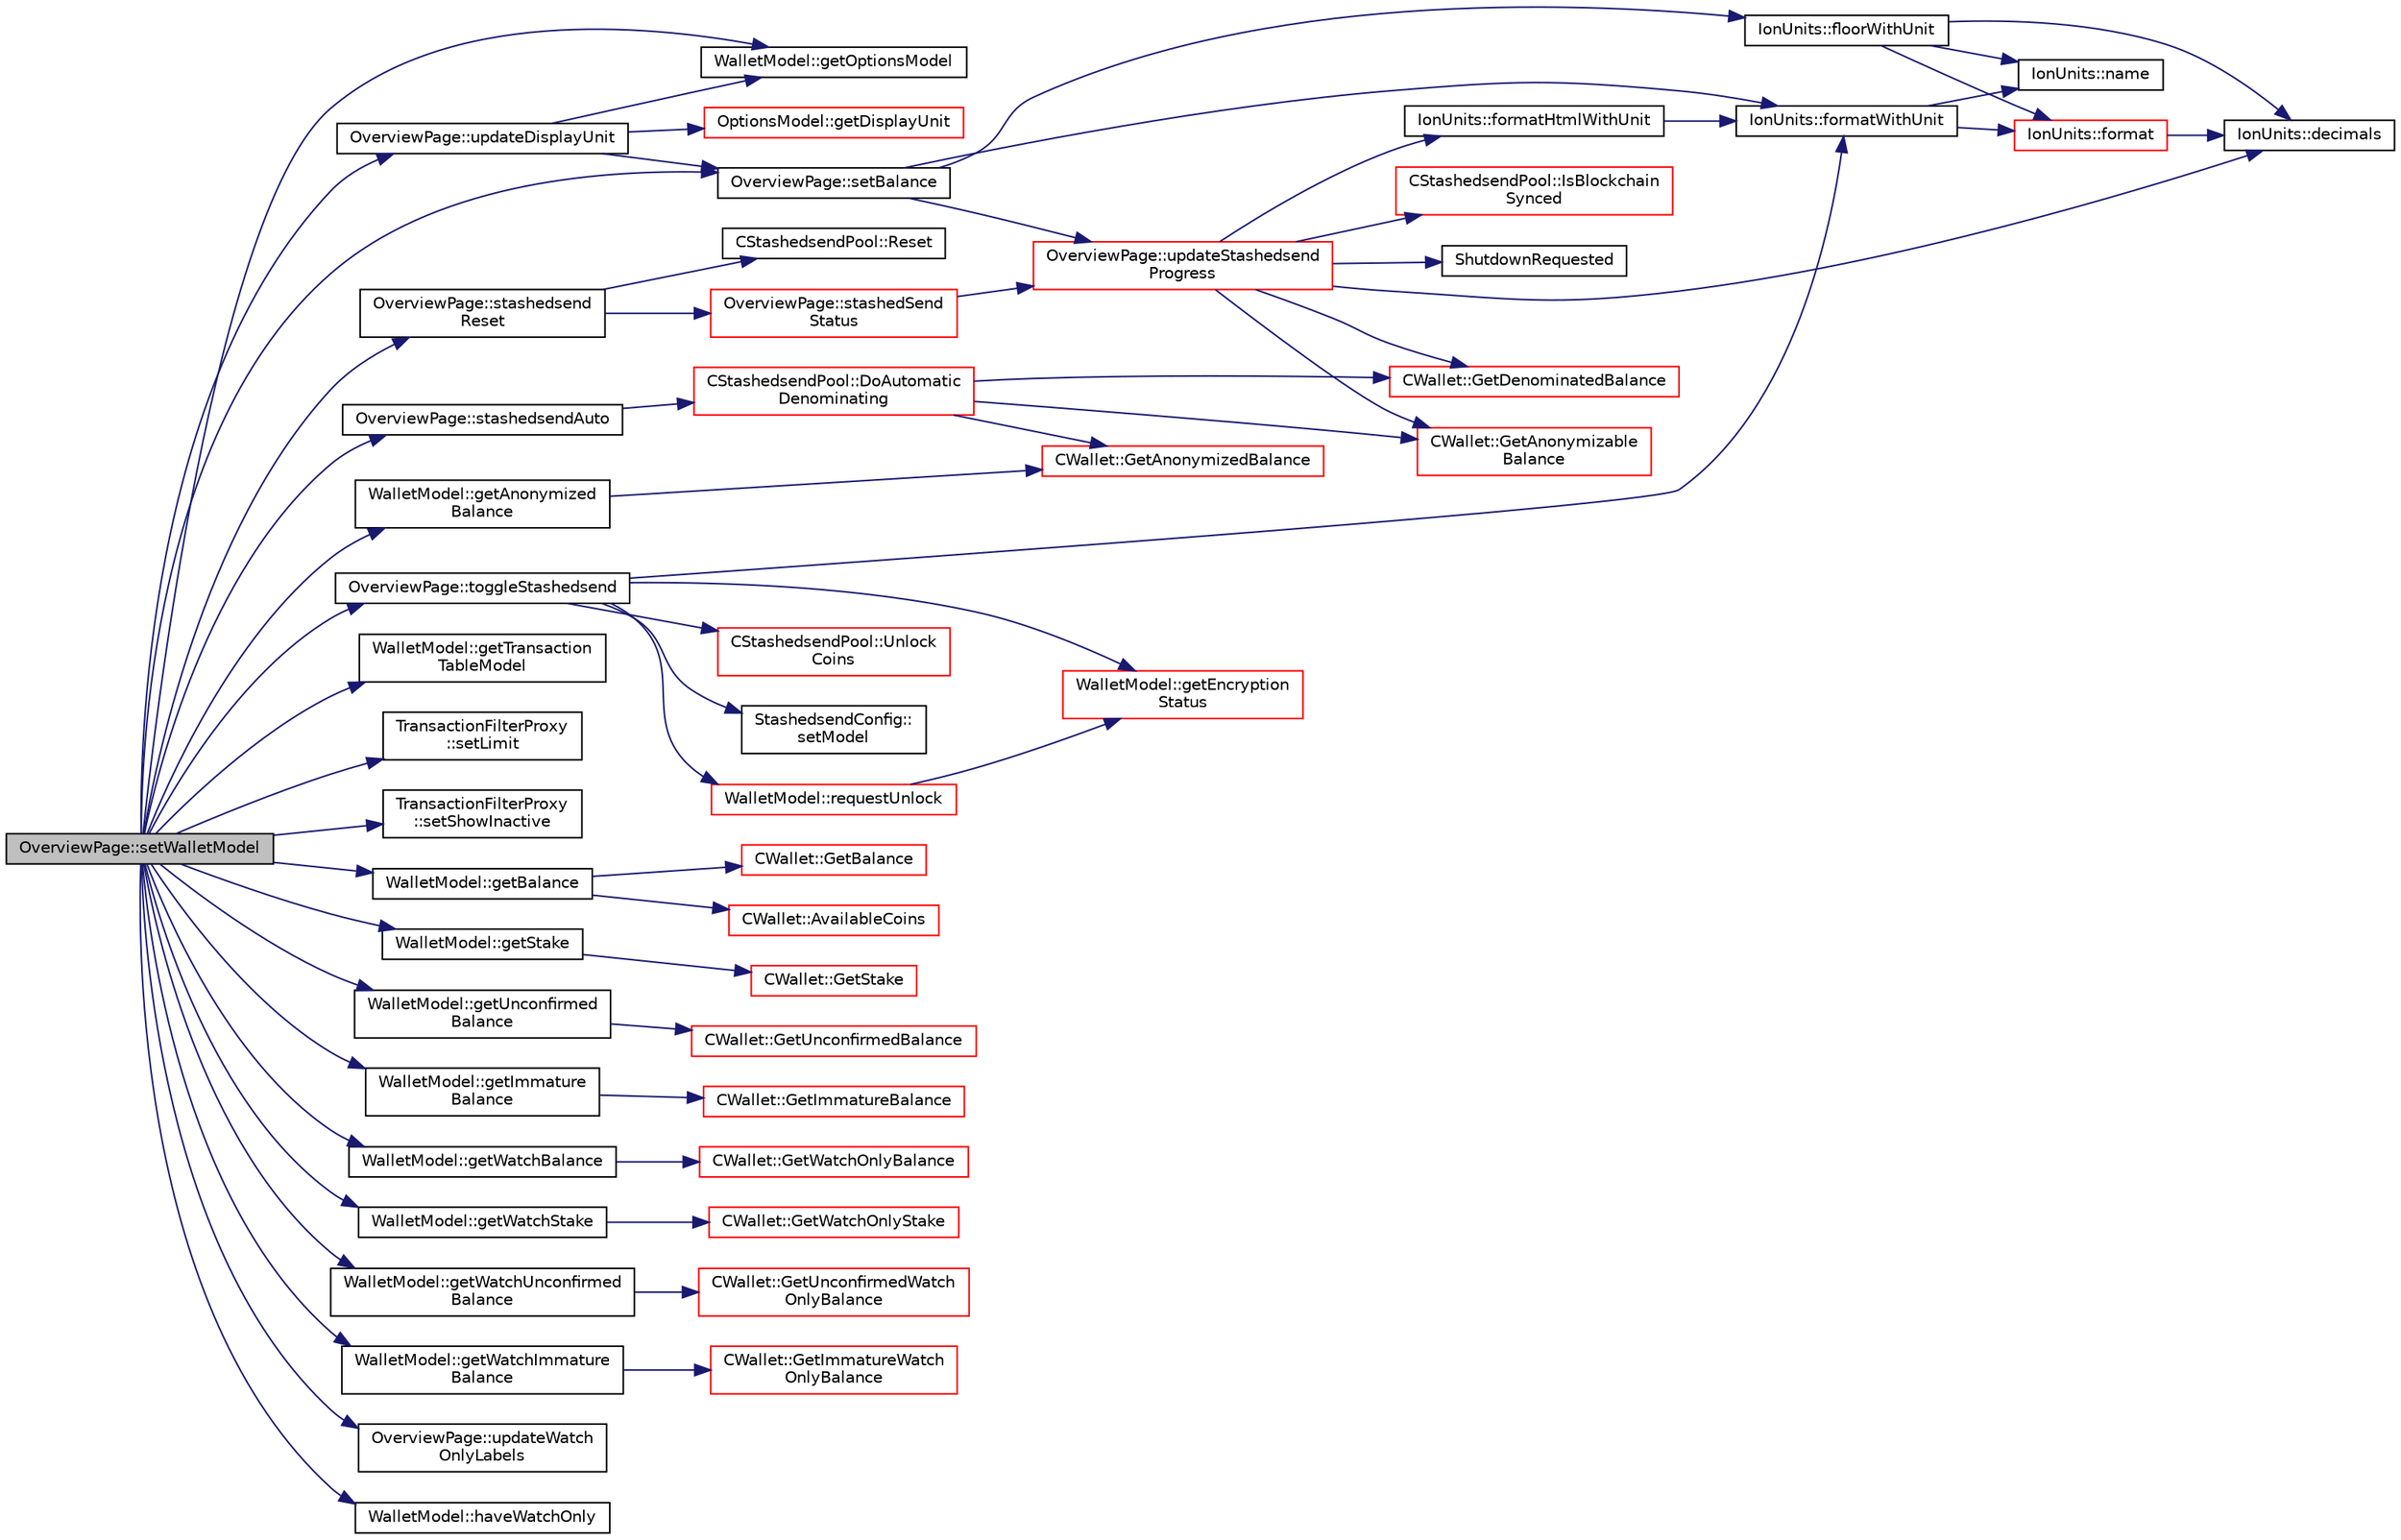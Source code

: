 digraph "OverviewPage::setWalletModel"
{
  edge [fontname="Helvetica",fontsize="10",labelfontname="Helvetica",labelfontsize="10"];
  node [fontname="Helvetica",fontsize="10",shape=record];
  rankdir="LR";
  Node146 [label="OverviewPage::setWalletModel",height=0.2,width=0.4,color="black", fillcolor="grey75", style="filled", fontcolor="black"];
  Node146 -> Node147 [color="midnightblue",fontsize="10",style="solid",fontname="Helvetica"];
  Node147 [label="WalletModel::getOptionsModel",height=0.2,width=0.4,color="black", fillcolor="white", style="filled",URL="$d4/d27/class_wallet_model.html#a96d53e56b3f8f07537ea2523f7a7d300"];
  Node146 -> Node148 [color="midnightblue",fontsize="10",style="solid",fontname="Helvetica"];
  Node148 [label="WalletModel::getTransaction\lTableModel",height=0.2,width=0.4,color="black", fillcolor="white", style="filled",URL="$d4/d27/class_wallet_model.html#afe9f7d149f1e8335033c69dab1dc277d"];
  Node146 -> Node149 [color="midnightblue",fontsize="10",style="solid",fontname="Helvetica"];
  Node149 [label="TransactionFilterProxy\l::setLimit",height=0.2,width=0.4,color="black", fillcolor="white", style="filled",URL="$d2/ddd/class_transaction_filter_proxy.html#a3ec04a38573eb59b8f246f54658d2702",tooltip="Set maximum number of rows returned, -1 if unlimited. "];
  Node146 -> Node150 [color="midnightblue",fontsize="10",style="solid",fontname="Helvetica"];
  Node150 [label="TransactionFilterProxy\l::setShowInactive",height=0.2,width=0.4,color="black", fillcolor="white", style="filled",URL="$d2/ddd/class_transaction_filter_proxy.html#aad1598cc4308eb08d8f617f08f62ece6",tooltip="Set whether to show conflicted transactions. "];
  Node146 -> Node151 [color="midnightblue",fontsize="10",style="solid",fontname="Helvetica"];
  Node151 [label="OverviewPage::setBalance",height=0.2,width=0.4,color="black", fillcolor="white", style="filled",URL="$d1/d91/class_overview_page.html#a070a269ea7c7aacf129e6325fcd8343a"];
  Node151 -> Node152 [color="midnightblue",fontsize="10",style="solid",fontname="Helvetica"];
  Node152 [label="IonUnits::formatWithUnit",height=0.2,width=0.4,color="black", fillcolor="white", style="filled",URL="$d7/dab/class_ion_units.html#a07052cd4b4b8496b73ffe657432a8624",tooltip="Format as string (with unit) "];
  Node152 -> Node153 [color="midnightblue",fontsize="10",style="solid",fontname="Helvetica"];
  Node153 [label="IonUnits::format",height=0.2,width=0.4,color="red", fillcolor="white", style="filled",URL="$d7/dab/class_ion_units.html#a7cf8cdbd0a24c418ae91b511fac5bee4",tooltip="Format as string. "];
  Node153 -> Node156 [color="midnightblue",fontsize="10",style="solid",fontname="Helvetica"];
  Node156 [label="IonUnits::decimals",height=0.2,width=0.4,color="black", fillcolor="white", style="filled",URL="$d7/dab/class_ion_units.html#a5e9c7a5b666b858c171760273c51c9d7",tooltip="Number of decimals left. "];
  Node152 -> Node157 [color="midnightblue",fontsize="10",style="solid",fontname="Helvetica"];
  Node157 [label="IonUnits::name",height=0.2,width=0.4,color="black", fillcolor="white", style="filled",URL="$d7/dab/class_ion_units.html#a5bb4881389b09aeeb0bc235e87e0a42f",tooltip="Short name. "];
  Node151 -> Node158 [color="midnightblue",fontsize="10",style="solid",fontname="Helvetica"];
  Node158 [label="IonUnits::floorWithUnit",height=0.2,width=0.4,color="black", fillcolor="white", style="filled",URL="$d7/dab/class_ion_units.html#a1e7cb2ff33bec9e9e01e96d213a5bbfa",tooltip="Format as string (with unit) but floor value up to \"digits\" settings. "];
  Node158 -> Node153 [color="midnightblue",fontsize="10",style="solid",fontname="Helvetica"];
  Node158 -> Node156 [color="midnightblue",fontsize="10",style="solid",fontname="Helvetica"];
  Node158 -> Node157 [color="midnightblue",fontsize="10",style="solid",fontname="Helvetica"];
  Node151 -> Node159 [color="midnightblue",fontsize="10",style="solid",fontname="Helvetica"];
  Node159 [label="OverviewPage::updateStashedsend\lProgress",height=0.2,width=0.4,color="red", fillcolor="white", style="filled",URL="$d1/d91/class_overview_page.html#acf4dda06d83173e5c701f4953c6a09aa"];
  Node159 -> Node160 [color="midnightblue",fontsize="10",style="solid",fontname="Helvetica"];
  Node160 [label="CStashedsendPool::IsBlockchain\lSynced",height=0.2,width=0.4,color="red", fillcolor="white", style="filled",URL="$dd/d8a/class_c_stashedsend_pool.html#ac16a6c8b1f65273204453d723423acf9",tooltip="from masternode-sync.h "];
  Node159 -> Node162 [color="midnightblue",fontsize="10",style="solid",fontname="Helvetica"];
  Node162 [label="ShutdownRequested",height=0.2,width=0.4,color="black", fillcolor="white", style="filled",URL="$d0/dc9/init_8cpp.html#a6f201ca9fe6b594f1985c12b4482ea5a"];
  Node159 -> Node163 [color="midnightblue",fontsize="10",style="solid",fontname="Helvetica"];
  Node163 [label="IonUnits::formatHtmlWithUnit",height=0.2,width=0.4,color="black", fillcolor="white", style="filled",URL="$d7/dab/class_ion_units.html#a93a4fcdd7d407be3b5ff404c678d7bf3"];
  Node163 -> Node152 [color="midnightblue",fontsize="10",style="solid",fontname="Helvetica"];
  Node159 -> Node156 [color="midnightblue",fontsize="10",style="solid",fontname="Helvetica"];
  Node159 -> Node164 [color="midnightblue",fontsize="10",style="solid",fontname="Helvetica"];
  Node164 [label="CWallet::GetDenominatedBalance",height=0.2,width=0.4,color="red", fillcolor="white", style="filled",URL="$d2/de5/class_c_wallet.html#a3d9f78bd52a2bd03a9e79c1a84e76cd7"];
  Node159 -> Node175 [color="midnightblue",fontsize="10",style="solid",fontname="Helvetica"];
  Node175 [label="CWallet::GetAnonymizable\lBalance",height=0.2,width=0.4,color="red", fillcolor="white", style="filled",URL="$d2/de5/class_c_wallet.html#a173ba5fb0dee2879755682ec21ee57a7"];
  Node146 -> Node188 [color="midnightblue",fontsize="10",style="solid",fontname="Helvetica"];
  Node188 [label="WalletModel::getBalance",height=0.2,width=0.4,color="black", fillcolor="white", style="filled",URL="$d4/d27/class_wallet_model.html#a4d2cb225a19b89c64f4b5d81faf89beb"];
  Node188 -> Node189 [color="midnightblue",fontsize="10",style="solid",fontname="Helvetica"];
  Node189 [label="CWallet::AvailableCoins",height=0.2,width=0.4,color="red", fillcolor="white", style="filled",URL="$d2/de5/class_c_wallet.html#a0f950dede91de2be32ea8c43a40469ab"];
  Node188 -> Node197 [color="midnightblue",fontsize="10",style="solid",fontname="Helvetica"];
  Node197 [label="CWallet::GetBalance",height=0.2,width=0.4,color="red", fillcolor="white", style="filled",URL="$d2/de5/class_c_wallet.html#aa6522c2833bc0a84d216cf102b51ba05"];
  Node146 -> Node199 [color="midnightblue",fontsize="10",style="solid",fontname="Helvetica"];
  Node199 [label="WalletModel::getStake",height=0.2,width=0.4,color="black", fillcolor="white", style="filled",URL="$d4/d27/class_wallet_model.html#a52610e28004228368104550b2e652872"];
  Node199 -> Node200 [color="midnightblue",fontsize="10",style="solid",fontname="Helvetica"];
  Node200 [label="CWallet::GetStake",height=0.2,width=0.4,color="red", fillcolor="white", style="filled",URL="$d2/de5/class_c_wallet.html#a87a52700330336da4957026c091916d8"];
  Node146 -> Node201 [color="midnightblue",fontsize="10",style="solid",fontname="Helvetica"];
  Node201 [label="WalletModel::getUnconfirmed\lBalance",height=0.2,width=0.4,color="black", fillcolor="white", style="filled",URL="$d4/d27/class_wallet_model.html#a5028f20a33e0d17942abeea537916736"];
  Node201 -> Node202 [color="midnightblue",fontsize="10",style="solid",fontname="Helvetica"];
  Node202 [label="CWallet::GetUnconfirmedBalance",height=0.2,width=0.4,color="red", fillcolor="white", style="filled",URL="$d2/de5/class_c_wallet.html#a6e6e1497535d499242c2f2a76d1cbe63"];
  Node146 -> Node203 [color="midnightblue",fontsize="10",style="solid",fontname="Helvetica"];
  Node203 [label="WalletModel::getImmature\lBalance",height=0.2,width=0.4,color="black", fillcolor="white", style="filled",URL="$d4/d27/class_wallet_model.html#ac5dbbc28b2c8ecd2e00fb45c6a2cb6f8"];
  Node203 -> Node204 [color="midnightblue",fontsize="10",style="solid",fontname="Helvetica"];
  Node204 [label="CWallet::GetImmatureBalance",height=0.2,width=0.4,color="red", fillcolor="white", style="filled",URL="$d2/de5/class_c_wallet.html#a6ab8dfa75c5c8d5539325f3981697964"];
  Node146 -> Node206 [color="midnightblue",fontsize="10",style="solid",fontname="Helvetica"];
  Node206 [label="WalletModel::getAnonymized\lBalance",height=0.2,width=0.4,color="black", fillcolor="white", style="filled",URL="$d4/d27/class_wallet_model.html#a3b4c7b849fca17bb1f8e315e23e68c7d"];
  Node206 -> Node207 [color="midnightblue",fontsize="10",style="solid",fontname="Helvetica"];
  Node207 [label="CWallet::GetAnonymizedBalance",height=0.2,width=0.4,color="red", fillcolor="white", style="filled",URL="$d2/de5/class_c_wallet.html#ad71e805ab9614962a57cb931e91b4297"];
  Node146 -> Node210 [color="midnightblue",fontsize="10",style="solid",fontname="Helvetica"];
  Node210 [label="WalletModel::getWatchBalance",height=0.2,width=0.4,color="black", fillcolor="white", style="filled",URL="$d4/d27/class_wallet_model.html#a6d9050286d99bccb4a28a8d88f0ca5f8"];
  Node210 -> Node211 [color="midnightblue",fontsize="10",style="solid",fontname="Helvetica"];
  Node211 [label="CWallet::GetWatchOnlyBalance",height=0.2,width=0.4,color="red", fillcolor="white", style="filled",URL="$d2/de5/class_c_wallet.html#a92a58ebac7d7d398597657600db56611"];
  Node146 -> Node213 [color="midnightblue",fontsize="10",style="solid",fontname="Helvetica"];
  Node213 [label="WalletModel::getWatchStake",height=0.2,width=0.4,color="black", fillcolor="white", style="filled",URL="$d4/d27/class_wallet_model.html#a0ce2b0a7228e7c8f11e083d20ff005a3"];
  Node213 -> Node214 [color="midnightblue",fontsize="10",style="solid",fontname="Helvetica"];
  Node214 [label="CWallet::GetWatchOnlyStake",height=0.2,width=0.4,color="red", fillcolor="white", style="filled",URL="$d2/de5/class_c_wallet.html#a82b1de8131c2cdd7ec158a06f42586e0"];
  Node146 -> Node215 [color="midnightblue",fontsize="10",style="solid",fontname="Helvetica"];
  Node215 [label="WalletModel::getWatchUnconfirmed\lBalance",height=0.2,width=0.4,color="black", fillcolor="white", style="filled",URL="$d4/d27/class_wallet_model.html#a691b35afd9aff056e1398fd057691ff1"];
  Node215 -> Node216 [color="midnightblue",fontsize="10",style="solid",fontname="Helvetica"];
  Node216 [label="CWallet::GetUnconfirmedWatch\lOnlyBalance",height=0.2,width=0.4,color="red", fillcolor="white", style="filled",URL="$d2/de5/class_c_wallet.html#ab0c110f14f0429f9de594b2293837621"];
  Node146 -> Node217 [color="midnightblue",fontsize="10",style="solid",fontname="Helvetica"];
  Node217 [label="WalletModel::getWatchImmature\lBalance",height=0.2,width=0.4,color="black", fillcolor="white", style="filled",URL="$d4/d27/class_wallet_model.html#a9da743fbe881d4928eeafc48f50ef3d5"];
  Node217 -> Node218 [color="midnightblue",fontsize="10",style="solid",fontname="Helvetica"];
  Node218 [label="CWallet::GetImmatureWatch\lOnlyBalance",height=0.2,width=0.4,color="red", fillcolor="white", style="filled",URL="$d2/de5/class_c_wallet.html#a1372ba886aaeda65bf28758c9ccb65b4"];
  Node146 -> Node220 [color="midnightblue",fontsize="10",style="solid",fontname="Helvetica"];
  Node220 [label="OverviewPage::updateDisplayUnit",height=0.2,width=0.4,color="black", fillcolor="white", style="filled",URL="$d1/d91/class_overview_page.html#a03f19b9afd9af4b72d9bba7b0c7cf900"];
  Node220 -> Node147 [color="midnightblue",fontsize="10",style="solid",fontname="Helvetica"];
  Node220 -> Node221 [color="midnightblue",fontsize="10",style="solid",fontname="Helvetica"];
  Node221 [label="OptionsModel::getDisplayUnit",height=0.2,width=0.4,color="red", fillcolor="white", style="filled",URL="$da/d1f/class_options_model.html#a3b6e4d4ef42be3aaba315b8cd14f468e"];
  Node220 -> Node151 [color="midnightblue",fontsize="10",style="solid",fontname="Helvetica"];
  Node146 -> Node224 [color="midnightblue",fontsize="10",style="solid",fontname="Helvetica"];
  Node224 [label="OverviewPage::stashedsendAuto",height=0.2,width=0.4,color="black", fillcolor="white", style="filled",URL="$d1/d91/class_overview_page.html#abf60d7de5f283687a914b487dc44ca76"];
  Node224 -> Node225 [color="midnightblue",fontsize="10",style="solid",fontname="Helvetica"];
  Node225 [label="CStashedsendPool::DoAutomatic\lDenominating",height=0.2,width=0.4,color="red", fillcolor="white", style="filled",URL="$dd/d8a/class_c_stashedsend_pool.html#a21f19df4854af34c8f89187c768a524f",tooltip="Passively run Stashedsend in the background according to the configuration in settings (only for QT) ..."];
  Node225 -> Node207 [color="midnightblue",fontsize="10",style="solid",fontname="Helvetica"];
  Node225 -> Node175 [color="midnightblue",fontsize="10",style="solid",fontname="Helvetica"];
  Node225 -> Node164 [color="midnightblue",fontsize="10",style="solid",fontname="Helvetica"];
  Node146 -> Node405 [color="midnightblue",fontsize="10",style="solid",fontname="Helvetica"];
  Node405 [label="OverviewPage::stashedsend\lReset",height=0.2,width=0.4,color="black", fillcolor="white", style="filled",URL="$d1/d91/class_overview_page.html#a6b87c065c31ccd136f541edd3bb73134"];
  Node405 -> Node406 [color="midnightblue",fontsize="10",style="solid",fontname="Helvetica"];
  Node406 [label="CStashedsendPool::Reset",height=0.2,width=0.4,color="black", fillcolor="white", style="filled",URL="$dd/d8a/class_c_stashedsend_pool.html#a7b7c40ff69cf6775476fef0220284ac3"];
  Node405 -> Node407 [color="midnightblue",fontsize="10",style="solid",fontname="Helvetica"];
  Node407 [label="OverviewPage::stashedSend\lStatus",height=0.2,width=0.4,color="red", fillcolor="white", style="filled",URL="$d1/d91/class_overview_page.html#ac6d1b3475132a87b31c1510014e4d0e7"];
  Node407 -> Node159 [color="midnightblue",fontsize="10",style="solid",fontname="Helvetica"];
  Node146 -> Node410 [color="midnightblue",fontsize="10",style="solid",fontname="Helvetica"];
  Node410 [label="OverviewPage::toggleStashedsend",height=0.2,width=0.4,color="black", fillcolor="white", style="filled",URL="$d1/d91/class_overview_page.html#acb7a4378759f4f28ff69511839eece57"];
  Node410 -> Node152 [color="midnightblue",fontsize="10",style="solid",fontname="Helvetica"];
  Node410 -> Node411 [color="midnightblue",fontsize="10",style="solid",fontname="Helvetica"];
  Node411 [label="WalletModel::getEncryption\lStatus",height=0.2,width=0.4,color="red", fillcolor="white", style="filled",URL="$d4/d27/class_wallet_model.html#aa89632d2019414f2ab85674cd4d01398"];
  Node410 -> Node413 [color="midnightblue",fontsize="10",style="solid",fontname="Helvetica"];
  Node413 [label="WalletModel::requestUnlock",height=0.2,width=0.4,color="red", fillcolor="white", style="filled",URL="$d4/d27/class_wallet_model.html#ae98eaede9493625ce778a0a873b3d124"];
  Node413 -> Node411 [color="midnightblue",fontsize="10",style="solid",fontname="Helvetica"];
  Node410 -> Node444 [color="midnightblue",fontsize="10",style="solid",fontname="Helvetica"];
  Node444 [label="CStashedsendPool::Unlock\lCoins",height=0.2,width=0.4,color="red", fillcolor="white", style="filled",URL="$dd/d8a/class_c_stashedsend_pool.html#a5d4ac746830c08bbb249d34c165d1019"];
  Node410 -> Node451 [color="midnightblue",fontsize="10",style="solid",fontname="Helvetica"];
  Node451 [label="StashedsendConfig::\lsetModel",height=0.2,width=0.4,color="black", fillcolor="white", style="filled",URL="$d9/d44/class_stashedsend_config.html#a4eb037dbb9d7bfb70f72f9ead399a427"];
  Node146 -> Node452 [color="midnightblue",fontsize="10",style="solid",fontname="Helvetica"];
  Node452 [label="OverviewPage::updateWatch\lOnlyLabels",height=0.2,width=0.4,color="black", fillcolor="white", style="filled",URL="$d1/d91/class_overview_page.html#a55febf9c3251e68a45d258a3e81625ef"];
  Node146 -> Node453 [color="midnightblue",fontsize="10",style="solid",fontname="Helvetica"];
  Node453 [label="WalletModel::haveWatchOnly",height=0.2,width=0.4,color="black", fillcolor="white", style="filled",URL="$d4/d27/class_wallet_model.html#ab5e8e946e9ac3ddc9dc6a203e61968e2"];
}
